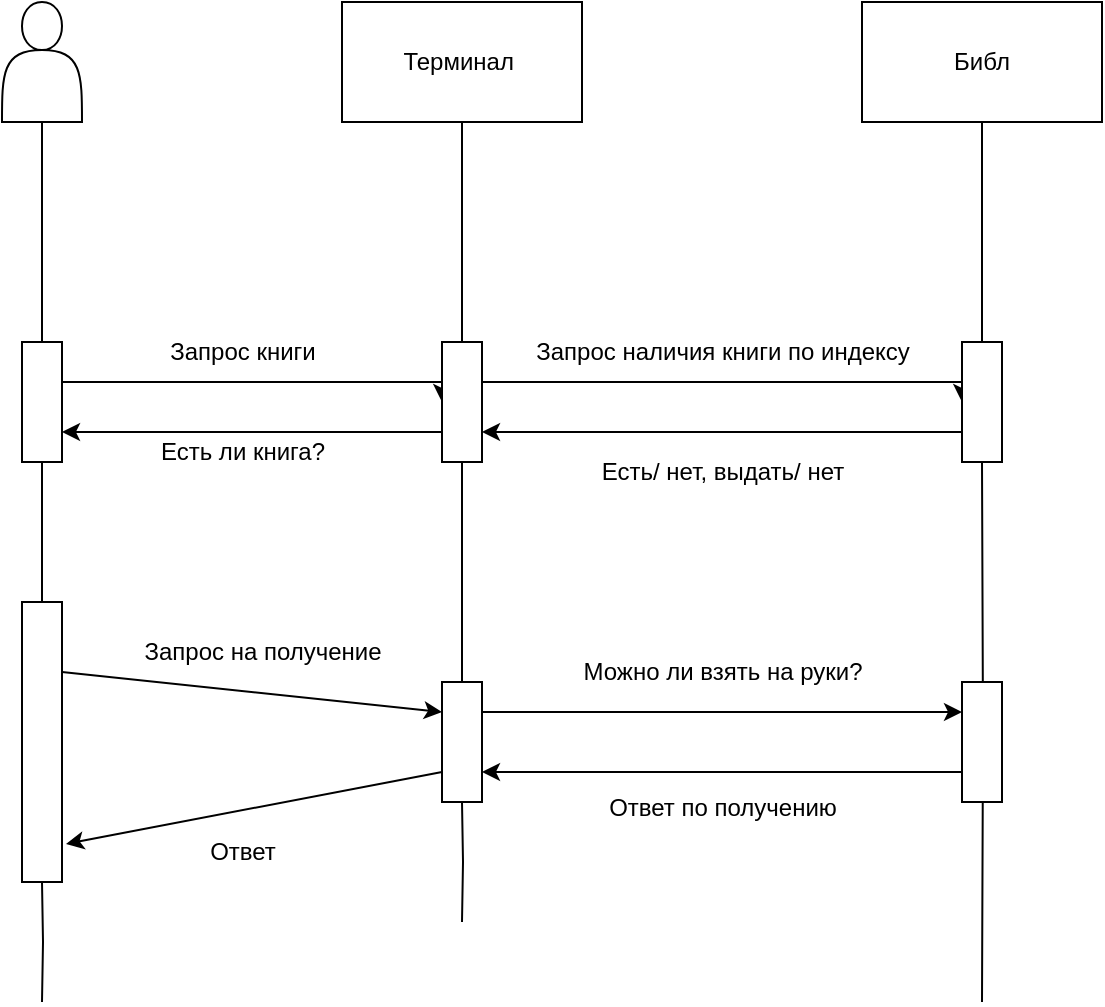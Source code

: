 <mxfile version="24.7.5">
  <diagram name="Page-1" id="_j3zMOZ4nDqqGJo5i7yL">
    <mxGraphModel dx="954" dy="727" grid="1" gridSize="10" guides="1" tooltips="1" connect="1" arrows="1" fold="1" page="1" pageScale="1" pageWidth="827" pageHeight="1169" math="0" shadow="0">
      <root>
        <mxCell id="0" />
        <mxCell id="1" parent="0" />
        <mxCell id="s2L5kvC3EsO6LouAXJWq-2" value="" style="shape=actor;whiteSpace=wrap;html=1;" vertex="1" parent="1">
          <mxGeometry x="50" y="20" width="40" height="60" as="geometry" />
        </mxCell>
        <mxCell id="s2L5kvC3EsO6LouAXJWq-5" value="Терминал&amp;nbsp;" style="whiteSpace=wrap;html=1;" vertex="1" parent="1">
          <mxGeometry x="220" y="20" width="120" height="60" as="geometry" />
        </mxCell>
        <mxCell id="s2L5kvC3EsO6LouAXJWq-6" value="Библ" style="whiteSpace=wrap;html=1;" vertex="1" parent="1">
          <mxGeometry x="480" y="20" width="120" height="60" as="geometry" />
        </mxCell>
        <mxCell id="s2L5kvC3EsO6LouAXJWq-7" value="" style="endArrow=none;html=1;rounded=0;entryX=0.5;entryY=1;entryDx=0;entryDy=0;edgeStyle=orthogonalEdgeStyle;" edge="1" parent="1" source="s2L5kvC3EsO6LouAXJWq-13" target="s2L5kvC3EsO6LouAXJWq-5">
          <mxGeometry width="50" height="50" relative="1" as="geometry">
            <mxPoint x="280" y="520" as="sourcePoint" />
            <mxPoint x="440" y="160" as="targetPoint" />
          </mxGeometry>
        </mxCell>
        <mxCell id="s2L5kvC3EsO6LouAXJWq-9" value="" style="endArrow=none;html=1;rounded=0;entryX=0.5;entryY=1;entryDx=0;entryDy=0;edgeStyle=orthogonalEdgeStyle;" edge="1" parent="1" source="s2L5kvC3EsO6LouAXJWq-15" target="s2L5kvC3EsO6LouAXJWq-6">
          <mxGeometry width="50" height="50" relative="1" as="geometry">
            <mxPoint x="540" y="520" as="sourcePoint" />
            <mxPoint x="440" y="160" as="targetPoint" />
          </mxGeometry>
        </mxCell>
        <mxCell id="s2L5kvC3EsO6LouAXJWq-10" value="" style="endArrow=none;html=1;rounded=0;entryX=0.5;entryY=1;entryDx=0;entryDy=0;edgeStyle=orthogonalEdgeStyle;" edge="1" parent="1" source="s2L5kvC3EsO6LouAXJWq-11" target="s2L5kvC3EsO6LouAXJWq-2">
          <mxGeometry width="50" height="50" relative="1" as="geometry">
            <mxPoint x="70" y="520" as="sourcePoint" />
            <mxPoint x="110" y="290" as="targetPoint" />
          </mxGeometry>
        </mxCell>
        <mxCell id="s2L5kvC3EsO6LouAXJWq-12" value="" style="endArrow=none;html=1;rounded=0;entryX=0.5;entryY=1;entryDx=0;entryDy=0;edgeStyle=orthogonalEdgeStyle;" edge="1" parent="1" source="s2L5kvC3EsO6LouAXJWq-17" target="s2L5kvC3EsO6LouAXJWq-11">
          <mxGeometry width="50" height="50" relative="1" as="geometry">
            <mxPoint x="70" y="520" as="sourcePoint" />
            <mxPoint x="70" y="80" as="targetPoint" />
          </mxGeometry>
        </mxCell>
        <mxCell id="s2L5kvC3EsO6LouAXJWq-22" style="edgeStyle=orthogonalEdgeStyle;rounded=0;orthogonalLoop=1;jettySize=auto;html=1;exitX=1;exitY=0.5;exitDx=0;exitDy=0;entryX=0;entryY=0.5;entryDx=0;entryDy=0;" edge="1" parent="1" source="s2L5kvC3EsO6LouAXJWq-11" target="s2L5kvC3EsO6LouAXJWq-13">
          <mxGeometry relative="1" as="geometry">
            <Array as="points">
              <mxPoint x="80" y="210" />
              <mxPoint x="270" y="210" />
            </Array>
          </mxGeometry>
        </mxCell>
        <mxCell id="s2L5kvC3EsO6LouAXJWq-11" value="" style="whiteSpace=wrap;html=1;" vertex="1" parent="1">
          <mxGeometry x="60" y="190" width="20" height="60" as="geometry" />
        </mxCell>
        <mxCell id="s2L5kvC3EsO6LouAXJWq-14" value="" style="endArrow=none;html=1;rounded=0;entryX=0.5;entryY=1;entryDx=0;entryDy=0;edgeStyle=orthogonalEdgeStyle;" edge="1" parent="1" source="s2L5kvC3EsO6LouAXJWq-19" target="s2L5kvC3EsO6LouAXJWq-13">
          <mxGeometry width="50" height="50" relative="1" as="geometry">
            <mxPoint x="280" y="520" as="sourcePoint" />
            <mxPoint x="280" y="80" as="targetPoint" />
          </mxGeometry>
        </mxCell>
        <mxCell id="s2L5kvC3EsO6LouAXJWq-26" style="edgeStyle=orthogonalEdgeStyle;rounded=0;orthogonalLoop=1;jettySize=auto;html=1;exitX=1;exitY=0.5;exitDx=0;exitDy=0;entryX=0;entryY=0.5;entryDx=0;entryDy=0;" edge="1" parent="1" source="s2L5kvC3EsO6LouAXJWq-13" target="s2L5kvC3EsO6LouAXJWq-15">
          <mxGeometry relative="1" as="geometry">
            <Array as="points">
              <mxPoint x="290" y="210" />
              <mxPoint x="530" y="210" />
            </Array>
          </mxGeometry>
        </mxCell>
        <mxCell id="s2L5kvC3EsO6LouAXJWq-28" style="edgeStyle=orthogonalEdgeStyle;rounded=0;orthogonalLoop=1;jettySize=auto;html=1;exitX=0;exitY=0.75;exitDx=0;exitDy=0;entryX=1;entryY=0.75;entryDx=0;entryDy=0;" edge="1" parent="1" source="s2L5kvC3EsO6LouAXJWq-13" target="s2L5kvC3EsO6LouAXJWq-11">
          <mxGeometry relative="1" as="geometry" />
        </mxCell>
        <mxCell id="s2L5kvC3EsO6LouAXJWq-13" value="" style="whiteSpace=wrap;html=1;" vertex="1" parent="1">
          <mxGeometry x="270" y="190" width="20" height="60" as="geometry" />
        </mxCell>
        <mxCell id="s2L5kvC3EsO6LouAXJWq-16" value="" style="endArrow=none;html=1;rounded=0;entryX=0.5;entryY=1;entryDx=0;entryDy=0;edgeStyle=orthogonalEdgeStyle;" edge="1" parent="1" target="s2L5kvC3EsO6LouAXJWq-15">
          <mxGeometry width="50" height="50" relative="1" as="geometry">
            <mxPoint x="540" y="520" as="sourcePoint" />
            <mxPoint x="540" y="80" as="targetPoint" />
          </mxGeometry>
        </mxCell>
        <mxCell id="s2L5kvC3EsO6LouAXJWq-27" style="edgeStyle=orthogonalEdgeStyle;rounded=0;orthogonalLoop=1;jettySize=auto;html=1;exitX=0;exitY=0.75;exitDx=0;exitDy=0;entryX=1;entryY=0.75;entryDx=0;entryDy=0;" edge="1" parent="1" source="s2L5kvC3EsO6LouAXJWq-15" target="s2L5kvC3EsO6LouAXJWq-13">
          <mxGeometry relative="1" as="geometry" />
        </mxCell>
        <mxCell id="s2L5kvC3EsO6LouAXJWq-15" value="" style="whiteSpace=wrap;html=1;" vertex="1" parent="1">
          <mxGeometry x="530" y="190" width="20" height="60" as="geometry" />
        </mxCell>
        <mxCell id="s2L5kvC3EsO6LouAXJWq-18" value="" style="endArrow=none;html=1;rounded=0;entryX=0.5;entryY=1;entryDx=0;entryDy=0;edgeStyle=orthogonalEdgeStyle;" edge="1" parent="1" target="s2L5kvC3EsO6LouAXJWq-17">
          <mxGeometry width="50" height="50" relative="1" as="geometry">
            <mxPoint x="70" y="520" as="sourcePoint" />
            <mxPoint x="70" y="250" as="targetPoint" />
          </mxGeometry>
        </mxCell>
        <mxCell id="s2L5kvC3EsO6LouAXJWq-31" style="rounded=0;orthogonalLoop=1;jettySize=auto;html=1;exitX=1;exitY=0.25;exitDx=0;exitDy=0;entryX=0;entryY=0.25;entryDx=0;entryDy=0;" edge="1" parent="1" source="s2L5kvC3EsO6LouAXJWq-17" target="s2L5kvC3EsO6LouAXJWq-19">
          <mxGeometry relative="1" as="geometry" />
        </mxCell>
        <mxCell id="s2L5kvC3EsO6LouAXJWq-17" value="" style="whiteSpace=wrap;html=1;" vertex="1" parent="1">
          <mxGeometry x="60" y="320" width="20" height="140" as="geometry" />
        </mxCell>
        <mxCell id="s2L5kvC3EsO6LouAXJWq-20" value="" style="endArrow=none;html=1;rounded=0;entryX=0.5;entryY=1;entryDx=0;entryDy=0;edgeStyle=orthogonalEdgeStyle;" edge="1" parent="1" target="s2L5kvC3EsO6LouAXJWq-19">
          <mxGeometry width="50" height="50" relative="1" as="geometry">
            <mxPoint x="280" y="480" as="sourcePoint" />
            <mxPoint x="280" y="250" as="targetPoint" />
          </mxGeometry>
        </mxCell>
        <mxCell id="s2L5kvC3EsO6LouAXJWq-33" style="edgeStyle=orthogonalEdgeStyle;rounded=0;orthogonalLoop=1;jettySize=auto;html=1;exitX=1;exitY=0.25;exitDx=0;exitDy=0;entryX=0;entryY=0.25;entryDx=0;entryDy=0;" edge="1" parent="1" source="s2L5kvC3EsO6LouAXJWq-19" target="s2L5kvC3EsO6LouAXJWq-21">
          <mxGeometry relative="1" as="geometry" />
        </mxCell>
        <mxCell id="s2L5kvC3EsO6LouAXJWq-19" value="" style="whiteSpace=wrap;html=1;" vertex="1" parent="1">
          <mxGeometry x="270" y="360" width="20" height="60" as="geometry" />
        </mxCell>
        <mxCell id="s2L5kvC3EsO6LouAXJWq-34" style="edgeStyle=orthogonalEdgeStyle;rounded=0;orthogonalLoop=1;jettySize=auto;html=1;exitX=0;exitY=0.75;exitDx=0;exitDy=0;entryX=1;entryY=0.75;entryDx=0;entryDy=0;" edge="1" parent="1" source="s2L5kvC3EsO6LouAXJWq-21" target="s2L5kvC3EsO6LouAXJWq-19">
          <mxGeometry relative="1" as="geometry" />
        </mxCell>
        <mxCell id="s2L5kvC3EsO6LouAXJWq-21" value="" style="whiteSpace=wrap;html=1;" vertex="1" parent="1">
          <mxGeometry x="530" y="360" width="20" height="60" as="geometry" />
        </mxCell>
        <mxCell id="s2L5kvC3EsO6LouAXJWq-24" value="Запрос книги" style="text;html=1;align=center;verticalAlign=middle;resizable=0;points=[];autosize=1;strokeColor=none;fillColor=none;" vertex="1" parent="1">
          <mxGeometry x="120" y="180" width="100" height="30" as="geometry" />
        </mxCell>
        <mxCell id="s2L5kvC3EsO6LouAXJWq-25" value="Есть ли книга?" style="text;html=1;align=center;verticalAlign=middle;resizable=0;points=[];autosize=1;strokeColor=none;fillColor=none;" vertex="1" parent="1">
          <mxGeometry x="115" y="230" width="110" height="30" as="geometry" />
        </mxCell>
        <mxCell id="s2L5kvC3EsO6LouAXJWq-29" value="Запрос наличия книги по индексу" style="text;html=1;align=center;verticalAlign=middle;resizable=0;points=[];autosize=1;strokeColor=none;fillColor=none;" vertex="1" parent="1">
          <mxGeometry x="300" y="180" width="220" height="30" as="geometry" />
        </mxCell>
        <mxCell id="s2L5kvC3EsO6LouAXJWq-30" value="Есть/ нет, выдать/ нет" style="text;html=1;align=center;verticalAlign=middle;resizable=0;points=[];autosize=1;strokeColor=none;fillColor=none;" vertex="1" parent="1">
          <mxGeometry x="335" y="240" width="150" height="30" as="geometry" />
        </mxCell>
        <mxCell id="s2L5kvC3EsO6LouAXJWq-32" style="rounded=0;orthogonalLoop=1;jettySize=auto;html=1;exitX=0;exitY=0.75;exitDx=0;exitDy=0;entryX=1.1;entryY=0.864;entryDx=0;entryDy=0;entryPerimeter=0;" edge="1" parent="1" source="s2L5kvC3EsO6LouAXJWq-19" target="s2L5kvC3EsO6LouAXJWq-17">
          <mxGeometry relative="1" as="geometry" />
        </mxCell>
        <mxCell id="s2L5kvC3EsO6LouAXJWq-35" value="Запрос на получение" style="text;html=1;align=center;verticalAlign=middle;resizable=0;points=[];autosize=1;strokeColor=none;fillColor=none;" vertex="1" parent="1">
          <mxGeometry x="110" y="330" width="140" height="30" as="geometry" />
        </mxCell>
        <mxCell id="s2L5kvC3EsO6LouAXJWq-36" value="Ответ" style="text;html=1;align=center;verticalAlign=middle;resizable=0;points=[];autosize=1;strokeColor=none;fillColor=none;" vertex="1" parent="1">
          <mxGeometry x="140" y="430" width="60" height="30" as="geometry" />
        </mxCell>
        <mxCell id="s2L5kvC3EsO6LouAXJWq-37" value="Можно ли взять на руки?" style="text;html=1;align=center;verticalAlign=middle;resizable=0;points=[];autosize=1;strokeColor=none;fillColor=none;" vertex="1" parent="1">
          <mxGeometry x="325" y="340" width="170" height="30" as="geometry" />
        </mxCell>
        <mxCell id="s2L5kvC3EsO6LouAXJWq-38" value="Ответ по получению" style="text;html=1;align=center;verticalAlign=middle;resizable=0;points=[];autosize=1;strokeColor=none;fillColor=none;" vertex="1" parent="1">
          <mxGeometry x="340" y="408" width="140" height="30" as="geometry" />
        </mxCell>
      </root>
    </mxGraphModel>
  </diagram>
</mxfile>
